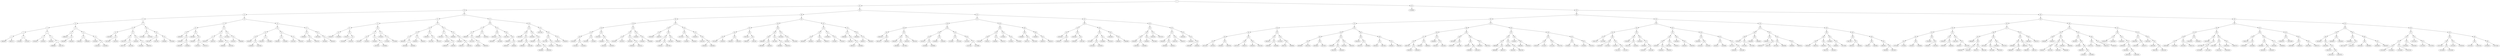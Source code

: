 digraph BST { 
	node [fontname="Arial"];
	l_306802650 [ label = "306802650"];
	l_306837171 [ label = "306837171"];
	l_307082905 [ label = "307082905"];
	l_307215617 [ label = "307215617"];
	l_307836150 [ label = "307836150"];
	l_307965120 [ label = "307965120"];
	l_308096508 [ label = "308096508"];
	l_308117478 [ label = "308117478"];
	l_308245951 [ label = "308245951"];
	l_308881124 [ label = "308881124"];
	l_309159653 [ label = "309159653"];
	l_309181693 [ label = "309181693"];
	l_309948162 [ label = "309948162"];
	l_309982403 [ label = "309982403"];
	l_310191529 [ label = "310191529"];
	l_310228390 [ label = "310228390"];
	l_310339339 [ label = "310339339"];
	l_315174639 [ label = "315174639"];
	l_315207440 [ label = "315207440"];
	l_315487465 [ label = "315487465"];
	l_316237742 [ label = "316237742"];
	l_316274160 [ label = "316274160"];
	l_316372752 [ label = "316372752"];
	l_316520182 [ label = "316520182"];
	l_316615955 [ label = "316615955"];
	l_316663763 [ label = "316663763"];
	l_317453492 [ label = "317453492"];
	l_317679342 [ label = "317679342"];
	l_318371287 [ label = "318371287"];
	l_318471952 [ label = "318471952"];
	l_318580508 [ label = "318580508"];
	l_318730002 [ label = "318730002"];
	l_323565279 [ label = "323565279"];
	l_323958195 [ label = "323958195"];
	l_324003765 [ label = "324003765"];
	l_324009250 [ label = "324009250"];
	l_324662486 [ label = "324662486"];
	l_324756703 [ label = "324756703"];
	l_324791737 [ label = "324791737"];
	l_325024986 [ label = "325024986"];
	l_325678271 [ label = "325678271"];
	l_325697316 [ label = "325697316"];
	l_325959389 [ label = "325959389"];
	l_326069446 [ label = "326069446"];
	l_326071819 [ label = "326071819"];
	l_326762476 [ label = "326762476"];
	l_326860008 [ label = "326860008"];
	l_327149321 [ label = "327149321"];
	l_331966254 [ label = "331966254"];
	l_331972620 [ label = "331972620"];
	l_332099345 [ label = "332099345"];
	l_332231949 [ label = "332231949"];
	l_332250899 [ label = "332250899"];
	l_333004595 [ label = "333004595"];
	l_333168364 [ label = "333168364"];
	l_333311530 [ label = "333311530"];
	l_333314027 [ label = "333314027"];
	l_334098168 [ label = "334098168"];
	l_334446617 [ label = "334446617"];
	l_334462702 [ label = "334462702"];
	l_335246843 [ label = "335246843"];
	l_335281624 [ label = "335281624"];
	l_335376188 [ label = "335376188"];
	l_373943573 [ label = "373943573"];
	l_374304499 [ label = "374304499"];
	l_374941175 [ label = "374941175"];
	l_375220256 [ label = "375220256"];
	l_375367425 [ label = "375367425"];
	l_376120534 [ label = "376120534"];
	l_376155352 [ label = "376155352"];
	l_376270333 [ label = "376270333"];
	l_376290585 [ label = "376290585"];
	l_376436539 [ label = "376436539"];
	l_377061087 [ label = "377061087"];
	l_377302309 [ label = "377302309"];
	l_377355594 [ label = "377355594"];
	l_382300139 [ label = "382300139"];
	l_382433099 [ label = "382433099"];
	l_382450925 [ label = "382450925"];
	l_382545673 [ label = "382545673"];
	l_382580751 [ label = "382580751"];
	l_383493379 [ label = "383493379"];
	l_383727692 [ label = "383727692"];
	l_383741677 [ label = "383741677"];
	l_384429323 [ label = "384429323"];
	l_384662835 [ label = "384662835"];
	l_384804337 [ label = "384804337"];
	l_384824554 [ label = "384824554"];
	l_385428751 [ label = "385428751"];
	l_385447924 [ label = "385447924"];
	l_385460209 [ label = "385460209"];
	l_385838925 [ label = "385838925"];
	l_390853970 [ label = "390853970"];
	l_390948664 [ label = "390948664"];
	l_390952464 [ label = "390952464"];
	l_391116794 [ label = "391116794"];
	l_391882847 [ label = "391882847"];
	l_392030012 [ label = "392030012"];
	l_392931420 [ label = "392931420"];
	l_393033506 [ label = "393033506"];
	l_393213686 [ label = "393213686"];
	l_393834011 [ label = "393834011"];
	l_393850620 [ label = "393850620"];
	l_393996070 [ label = "393996070"];
	l_394127394 [ label = "394127394"];
	l_399060292 [ label = "399060292"];
	l_399114085 [ label = "399114085"];
	l_399228445 [ label = "399228445"];
	l_399355914 [ label = "399355914"];
	l_400238339 [ label = "400238339"];
	l_400385860 [ label = "400385860"];
	l_400387366 [ label = "400387366"];
	l_400403719 [ label = "400403719"];
	l_400553584 [ label = "400553584"];
	l_401177960 [ label = "401177960"];
	l_401290765 [ label = "401290765"];
	l_401336071 [ label = "401336071"];
	l_401423976 [ label = "401423976"];
	l_401585769 [ label = "401585769"];
	l_402371945 [ label = "402371945"];
	l_441024023 [ label = "441024023"];
	l_441153651 [ label = "441153651"];
	l_441186165 [ label = "441186165"];
	l_441267985 [ label = "441267985"];
	l_441303067 [ label = "441303067"];
	l_442204180 [ label = "442204180"];
	l_442331260 [ label = "442331260"];
	l_442345078 [ label = "442345078"];
	l_442496862 [ label = "442496862"];
	l_443103032 [ label = "443103032"];
	l_443278972 [ label = "443278972"];
	l_443383106 [ label = "443383106"];
	l_443414111 [ label = "443414111"];
	l_443543108 [ label = "443543108"];
	l_444299357 [ label = "444299357"];
	l_444446022 [ label = "444446022"];
	l_444589599 [ label = "444589599"];
	l_449429535 [ label = "449429535"];
	l_449553797 [ label = "449553797"];
	l_450445417 [ label = "450445417"];
	l_450477894 [ label = "450477894"];
	l_450575648 [ label = "450575648"];
	l_450751840 [ label = "450751840"];
	l_450850081 [ label = "450850081"];
	l_451489387 [ label = "451489387"];
	l_451655019 [ label = "451655019"];
	l_451767876 [ label = "451767876"];
	l_452558478 [ label = "452558478"];
	l_452832843 [ label = "452832843"];
	l_452851848 [ label = "452851848"];
	l_452947240 [ label = "452947240"];
	l_457914262 [ label = "457914262"];
	l_457960758 [ label = "457960758"];
	l_458094219 [ label = "458094219"];
	l_458194769 [ label = "458194769"];
	l_458962322 [ label = "458962322"];
	l_459011991 [ label = "459011991"];
	l_459272024 [ label = "459272024"];
	l_459894936 [ label = "459894936"];
	l_460023890 [ label = "460023890"];
	l_460040318 [ label = "460040318"];
	l_460174680 [ label = "460174680"];
	l_460288085 [ label = "460288085"];
	l_460324706 [ label = "460324706"];
	l_461076611 [ label = "461076611"];
	l_461105028 [ label = "461105028"];
	l_461238180 [ label = "461238180"];
	l_466298942 [ label = "466298942"];
	l_466335814 [ label = "466335814"];
	l_466564424 [ label = "466564424"];
	l_466583137 [ label = "466583137"];
	l_467268937 [ label = "467268937"];
	l_467363427 [ label = "467363427"];
	l_467648095 [ label = "467648095"];
	l_468270441 [ label = "468270441"];
	l_468432197 [ label = "468432197"];
	l_468446566 [ label = "468446566"];
	l_468690288 [ label = "468690288"];
	l_469368717 [ label = "469368717"];
	l_469448293 [ label = "469448293"];
	l_469628299 [ label = "469628299"];
	l_508244144 [ label = "508244144"];
	l_508412013 [ label = "508412013"];
	l_508505461 [ label = "508505461"];
	l_509158994 [ label = "509158994"];
	l_509179992 [ label = "509179992"];
	l_509345397 [ label = "509345397"];
	l_509421678 [ label = "509421678"];
	l_509470291 [ label = "509470291"];
	l_510240411 [ label = "510240411"];
	l_510338928 [ label = "510338928"];
	l_510358966 [ label = "510358966"];
	l_510488155 [ label = "510488155"];
	l_510654043 [ label = "510654043"];
	l_511405684 [ label = "511405684"];
	l_511422394 [ label = "511422394"];
	l_511534430 [ label = "511534430"];
	l_511672416 [ label = "511672416"];
	l_511700889 [ label = "511700889"];
	l_516519813 [ label = "516519813"];
	l_516681311 [ label = "516681311"];
	l_516896456 [ label = "516896456"];
	l_516943712 [ label = "516943712"];
	l_517568614 [ label = "517568614"];
	l_517828011 [ label = "517828011"];
	l_517859263 [ label = "517859263"];
	l_518647744 [ label = "518647744"];
	l_518731465 [ label = "518731465"];
	l_518996099 [ label = "518996099"];
	l_519665807 [ label = "519665807"];
	l_520058733 [ label = "520058733"];
	l_520093134 [ label = "520093134"];
	l_524894415 [ label = "524894415"];
	l_525068136 [ label = "525068136"];
	l_525303149 [ label = "525303149"];
	l_525955181 [ label = "525955181"];
	l_525971062 [ label = "525971062"];
	l_526235340 [ label = "526235340"];
	l_527021485 [ label = "527021485"];
	l_527035789 [ label = "527035789"];
	l_527169491 [ label = "527169491"];
	l_527280088 [ label = "527280088"];
	l_527433140 [ label = "527433140"];
	l_528084401 [ label = "528084401"];
	l_528084858 [ label = "528084858"];
	l_528332955 [ label = "528332955"];
	l_533325528 [ label = "533325528"];
	l_533407965 [ label = "533407965"];
	l_533460695 [ label = "533460695"];
	l_533589924 [ label = "533589924"];
	l_533704600 [ label = "533704600"];
	l_534509798 [ label = "534509798"];
	l_534722278 [ label = "534722278"];
	l_535392188 [ label = "535392188"];
	l_535506600 [ label = "535506600"];
	l_535558121 [ label = "535558121"];
	l_535641759 [ label = "535641759"];
	l_535684767 [ label = "535684767"];
	l_535822500 [ label = "535822500"];
	l_536569546 [ label = "536569546"];
	l_536831882 [ label = "536831882"];
	l_536836292 [ label = "536836292"];
	l_671088890 [ label = "671088890"];
	l_843710702 [ label = "843710702"];
	l_843790214 [ label = "843790214"];
	l_843939815 [ label = "843939815"];
	l_844097485 [ label = "844097485"];
	l_844707574 [ label = "844707574"];
	l_844853170 [ label = "844853170"];
	l_844982199 [ label = "844982199"];
	l_845131692 [ label = "845131692"];
	l_845803661 [ label = "845803661"];
	l_845938638 [ label = "845938638"];
	l_846034612 [ label = "846034612"];
	l_846837236 [ label = "846837236"];
	l_846980861 [ label = "846980861"];
	l_847210675 [ label = "847210675"];
	l_852080800 [ label = "852080800"];
	l_852207040 [ label = "852207040"];
	l_852436950 [ label = "852436950"];
	l_852473307 [ label = "852473307"];
	l_853092004 [ label = "853092004"];
	l_853229788 [ label = "853229788"];
	l_853260445 [ label = "853260445"];
	l_853487038 [ label = "853487038"];
	l_853522367 [ label = "853522367"];
	l_854304264 [ label = "854304264"];
	l_854425770 [ label = "854425770"];
	l_854566891 [ label = "854566891"];
	l_855320524 [ label = "855320524"];
	l_855371681 [ label = "855371681"];
	l_855458017 [ label = "855458017"];
	l_855637667 [ label = "855637667"];
	l_860438219 [ label = "860438219"];
	l_860465425 [ label = "860465425"];
	l_860579782 [ label = "860579782"];
	l_860846318 [ label = "860846318"];
	l_860858132 [ label = "860858132"];
	l_861518101 [ label = "861518101"];
	l_861613526 [ label = "861613526"];
	l_861908946 [ label = "861908946"];
	l_862545675 [ label = "862545675"];
	l_862578897 [ label = "862578897"];
	l_862795501 [ label = "862795501"];
	l_863598582 [ label = "863598582"];
	l_863615196 [ label = "863615196"];
	l_863760413 [ label = "863760413"];
	l_863845878 [ label = "863845878"];
	l_863977202 [ label = "863977202"];
	l_868853684 [ label = "868853684"];
	l_868958488 [ label = "868958488"];
	l_868970173 [ label = "868970173"];
	l_869105599 [ label = "869105599"];
	l_869232923 [ label = "869232923"];
	l_869267448 [ label = "869267448"];
	l_869920990 [ label = "869920990"];
	l_870035143 [ label = "870035143"];
	l_870268671 [ label = "870268671"];
	l_870921672 [ label = "870921672"];
	l_871100677 [ label = "871100677"];
	l_871311106 [ label = "871311106"];
	l_871347756 [ label = "871347756"];
	l_871986913 [ label = "871986913"];
	l_872116481 [ label = "872116481"];
	l_872265935 [ label = "872265935"];
	l_872413412 [ label = "872413412"];
	l_910917132 [ label = "910917132"];
	l_911075085 [ label = "911075085"];
	l_911867630 [ label = "911867630"];
	l_911975948 [ label = "911975948"];
	l_912078377 [ label = "912078377"];
	l_912111625 [ label = "912111625"];
	l_912113971 [ label = "912113971"];
	l_913044951 [ label = "913044951"];
	l_913127413 [ label = "913127413"];
	l_913258254 [ label = "913258254"];
	l_913944339 [ label = "913944339"];
	l_914302451 [ label = "914302451"];
	l_914321468 [ label = "914321468"];
	l_914340082 [ label = "914340082"];
	l_919283218 [ label = "919283218"];
	l_919285791 [ label = "919285791"];
	l_919336437 [ label = "919336437"];
	l_919417086 [ label = "919417086"];
	l_919465471 [ label = "919465471"];
	l_920354519 [ label = "920354519"];
	l_920387393 [ label = "920387393"];
	l_920645606 [ label = "920645606"];
	l_921301243 [ label = "921301243"];
	l_921402907 [ label = "921402907"];
	l_921565405 [ label = "921565405"];
	l_922298117 [ label = "922298117"];
	l_922480895 [ label = "922480895"];
	l_922564392 [ label = "922564392"];
	l_922612009 [ label = "922612009"];
	l_922714117 [ label = "922714117"];
	l_927672646 [ label = "927672646"];
	l_927723043 [ label = "927723043"];
	l_927854377 [ label = "927854377"];
	l_928628298 [ label = "928628298"];
	l_928900902 [ label = "928900902"];
	l_929660423 [ label = "929660423"];
	l_929672752 [ label = "929672752"];
	l_930050057 [ label = "930050057"];
	l_930742002 [ label = "930742002"];
	l_930833899 [ label = "930833899"];
	l_930985969 [ label = "930985969"];
	l_930997814 [ label = "930997814"];
	l_935952402 [ label = "935952402"];
	l_936067419 [ label = "936067419"];
	l_936227164 [ label = "936227164"];
	l_936229181 [ label = "936229181"];
	l_936328786 [ label = "936328786"];
	l_936980307 [ label = "936980307"];
	l_937144385 [ label = "937144385"];
	l_937388353 [ label = "937388353"];
	l_938173947 [ label = "938173947"];
	l_938291291 [ label = "938291291"];
	l_938325501 [ label = "938325501"];
	l_939228741 [ label = "939228741"];
	l_939259962 [ label = "939259962"];
	l_939353595 [ label = "939353595"];
	l_939370345 [ label = "939370345"];
	l_939503205 [ label = "939503205"];
	l_977872390 [ label = "977872390"];
	l_977925951 [ label = "977925951"];
	l_978190337 [ label = "978190337"];
	l_978288385 [ label = "978288385"];
	l_978923847 [ label = "978923847"];
	l_979075336 [ label = "979075336"];
	l_979220008 [ label = "979220008"];
	l_979992421 [ label = "979992421"];
	l_980248943 [ label = "980248943"];
	l_980285236 [ label = "980285236"];
	l_981071469 [ label = "981071469"];
	l_981280277 [ label = "981280277"];
	l_981411862 [ label = "981411862"];
	l_986298483 [ label = "986298483"];
	l_986316621 [ label = "986316621"];
	l_986410773 [ label = "986410773"];
	l_986441306 [ label = "986441306"];
	l_986558844 [ label = "986558844"];
	l_987313968 [ label = "987313968"];
	l_987346750 [ label = "987346750"];
	l_987442814 [ label = "987442814"];
	l_987620959 [ label = "987620959"];
	l_987752793 [ label = "987752793"];
	l_988358678 [ label = "988358678"];
	l_988390971 [ label = "988390971"];
	l_988496003 [ label = "988496003"];
	l_988655420 [ label = "988655420"];
	l_988674110 [ label = "988674110"];
	l_988803419 [ label = "988803419"];
	l_989570920 [ label = "989570920"];
	l_989703713 [ label = "989703713"];
	l_994699297 [ label = "994699297"];
	l_994930727 [ label = "994930727"];
	l_995698211 [ label = "995698211"];
	l_995731553 [ label = "995731553"];
	l_995831946 [ label = "995831946"];
	l_995852650 [ label = "995852650"];
	l_995964484 [ label = "995964484"];
	l_996095620 [ label = "996095620"];
	l_996796037 [ label = "996796037"];
	l_996933766 [ label = "996933766"];
	l_997025675 [ label = "997025675"];
	l_997064588 [ label = "997064588"];
	l_997195606 [ label = "997195606"];
	l_997797746 [ label = "997797746"];
	l_997949527 [ label = "997949527"];
	l_998192725 [ label = "998192725"];
	l_998242674 [ label = "998242674"];
	l_1003302739 [ label = "1003302739"];
	l_1003350420 [ label = "1003350420"];
	l_1004091260 [ label = "1004091260"];
	l_1004240501 [ label = "1004240501"];
	l_1004251263 [ label = "1004251263"];
	l_1004253495 [ label = "1004253495"];
	l_1004386105 [ label = "1004386105"];
	l_1005267094 [ label = "1005267094"];
	l_1005433242 [ label = "1005433242"];
	l_1005532772 [ label = "1005532772"];
	l_1006207289 [ label = "1006207289"];
	l_1006221402 [ label = "1006221402"];
	l_1006336390 [ label = "1006336390"];
	l_1006479235 [ label = "1006479235"];
	l_1045004389 [ label = "1045004389"];
	l_1045150049 [ label = "1045150049"];
	l_1045244035 [ label = "1045244035"];
	l_1045411716 [ label = "1045411716"];
	l_1046165344 [ label = "1046165344"];
	l_1046298221 [ label = "1046298221"];
	l_1046479018 [ label = "1046479018"];
	l_1047084899 [ label = "1047084899"];
	l_1047116208 [ label = "1047116208"];
	l_1047475881 [ label = "1047475881"];
	l_1048131183 [ label = "1048131183"];
	l_1048150188 [ label = "1048150188"];
	l_1048274600 [ label = "1048274600"];
	l_1048407666 [ label = "1048407666"];
	l_1048557175 [ label = "1048557175"];
	l_1053390515 [ label = "1053390515"];
	l_1053406900 [ label = "1053406900"];
	l_1053817210 [ label = "1053817210"];
	l_1054420631 [ label = "1054420631"];
	l_1054455675 [ label = "1054455675"];
	l_1054568893 [ label = "1054568893"];
	l_1054818206 [ label = "1054818206"];
	l_1054860914 [ label = "1054860914"];
	l_1055504755 [ label = "1055504755"];
	l_1055730009 [ label = "1055730009"];
	l_1056554869 [ label = "1056554869"];
	l_1056682114 [ label = "1056682114"];
	l_1056779904 [ label = "1056779904"];
	l_1056931776 [ label = "1056931776"];
	l_1061908613 [ label = "1061908613"];
	l_1062024890 [ label = "1062024890"];
	l_1062154139 [ label = "1062154139"];
	l_1062168733 [ label = "1062168733"];
	l_1062191273 [ label = "1062191273"];
	l_1062858879 [ label = "1062858879"];
	l_1063236043 [ label = "1063236043"];
	l_1063892836 [ label = "1063892836"];
	l_1064171138 [ label = "1064171138"];
	l_1064251011 [ label = "1064251011"];
	l_1064923336 [ label = "1064923336"];
	l_1065068657 [ label = "1065068657"];
	l_1065199250 [ label = "1065199250"];
	l_1065206227 [ label = "1065206227"];
	l_1070164336 [ label = "1070164336"];
	l_1070180821 [ label = "1070180821"];
	l_1070296945 [ label = "1070296945"];
	l_1070317239 [ label = "1070317239"];
	l_1070432695 [ label = "1070432695"];
	l_1070592396 [ label = "1070592396"];
	l_1071215057 [ label = "1071215057"];
	l_1071247035 [ label = "1071247035"];
	l_1071511504 [ label = "1071511504"];
	l_1072247193 [ label = "1072247193"];
	l_1072426646 [ label = "1072426646"];
	l_1072429499 [ label = "1072429499"];
	l_1072510879 [ label = "1072510879"];
	l_1072562400 [ label = "1072562400"];
	l_1073447034 [ label = "1073447034"];
	l_1073457370 [ label = "1073457370"];
	l_1073594527 [ label = "1073594527"];
	l_1073721820 [ label = "1073721820"];
	i_0 [ label = "0"];
	i_0 -> {i_241 i_242};
	i_1 [ label = "1"];
	i_1 -> {l_306802650 l_306837171};
	i_2 [ label = "2"];
	i_2 -> {l_307082905 l_307215617};
	i_3 [ label = "3"];
	i_3 -> {i_1 i_2};
	i_4 [ label = "4"];
	i_4 -> {i_5 i_6};
	i_5 [ label = "5"];
	i_5 -> {l_307836150 l_307965120};
	i_6 [ label = "6"];
	i_6 -> {i_7 l_308245951};
	i_7 [ label = "7"];
	i_7 -> {l_308096508 l_308117478};
	i_8 [ label = "8"];
	i_8 -> {i_3 i_4};
	i_9 [ label = "9"];
	i_9 -> {i_11 i_12};
	i_10 [ label = "10"];
	i_10 -> {l_309159653 l_309181693};
	i_11 [ label = "11"];
	i_11 -> {l_308881124 i_10};
	i_12 [ label = "12"];
	i_12 -> {i_13 i_14};
	i_13 [ label = "13"];
	i_13 -> {l_309948162 l_309982403};
	i_14 [ label = "14"];
	i_14 -> {i_15 l_310339339};
	i_15 [ label = "15"];
	i_15 -> {l_310191529 l_310228390};
	i_16 [ label = "16"];
	i_16 -> {i_8 i_9};
	i_17 [ label = "17"];
	i_17 -> {i_25 i_26};
	i_18 [ label = "18"];
	i_18 -> {l_315174639 l_315207440};
	i_19 [ label = "19"];
	i_19 -> {i_18 l_315487465};
	i_20 [ label = "20"];
	i_20 -> {i_22 i_23};
	i_21 [ label = "21"];
	i_21 -> {l_316237742 l_316274160};
	i_22 [ label = "22"];
	i_22 -> {i_21 l_316372752};
	i_23 [ label = "23"];
	i_23 -> {l_316520182 i_24};
	i_24 [ label = "24"];
	i_24 -> {l_316615955 l_316663763};
	i_25 [ label = "25"];
	i_25 -> {i_19 i_20};
	i_26 [ label = "26"];
	i_26 -> {i_27 i_28};
	i_27 [ label = "27"];
	i_27 -> {l_317453492 l_317679342};
	i_28 [ label = "28"];
	i_28 -> {i_29 i_30};
	i_29 [ label = "29"];
	i_29 -> {l_318371287 l_318471952};
	i_30 [ label = "30"];
	i_30 -> {l_318580508 l_318730002};
	i_31 [ label = "31"];
	i_31 -> {i_16 i_17};
	i_32 [ label = "32"];
	i_32 -> {i_47 i_48};
	i_33 [ label = "33"];
	i_33 -> {l_323958195 i_34};
	i_34 [ label = "34"];
	i_34 -> {l_324003765 l_324009250};
	i_35 [ label = "35"];
	i_35 -> {l_323565279 i_33};
	i_36 [ label = "36"];
	i_36 -> {i_38 l_325024986};
	i_37 [ label = "37"];
	i_37 -> {l_324756703 l_324791737};
	i_38 [ label = "38"];
	i_38 -> {l_324662486 i_37};
	i_39 [ label = "39"];
	i_39 -> {i_35 i_36};
	i_40 [ label = "40"];
	i_40 -> {i_44 i_45};
	i_41 [ label = "41"];
	i_41 -> {l_325678271 l_325697316};
	i_42 [ label = "42"];
	i_42 -> {l_325959389 i_43};
	i_43 [ label = "43"];
	i_43 -> {l_326069446 l_326071819};
	i_44 [ label = "44"];
	i_44 -> {i_41 i_42};
	i_45 [ label = "45"];
	i_45 -> {i_46 l_327149321};
	i_46 [ label = "46"];
	i_46 -> {l_326762476 l_326860008};
	i_47 [ label = "47"];
	i_47 -> {i_39 i_40};
	i_48 [ label = "48"];
	i_48 -> {i_56 i_57};
	i_49 [ label = "49"];
	i_49 -> {l_331966254 l_331972620};
	i_50 [ label = "50"];
	i_50 -> {i_49 l_332099345};
	i_51 [ label = "51"];
	i_51 -> {l_332231949 l_332250899};
	i_52 [ label = "52"];
	i_52 -> {i_50 i_51};
	i_53 [ label = "53"];
	i_53 -> {i_54 i_55};
	i_54 [ label = "54"];
	i_54 -> {l_333004595 l_333168364};
	i_55 [ label = "55"];
	i_55 -> {l_333311530 l_333314027};
	i_56 [ label = "56"];
	i_56 -> {i_52 i_53};
	i_57 [ label = "57"];
	i_57 -> {i_59 i_60};
	i_58 [ label = "58"];
	i_58 -> {l_334446617 l_334462702};
	i_59 [ label = "59"];
	i_59 -> {l_334098168 i_58};
	i_60 [ label = "60"];
	i_60 -> {i_61 l_335376188};
	i_61 [ label = "61"];
	i_61 -> {l_335246843 l_335281624};
	i_62 [ label = "62"];
	i_62 -> {i_31 i_32};
	i_63 [ label = "63"];
	i_63 -> {i_91 i_92};
	i_64 [ label = "64"];
	i_64 -> {l_373943573 l_374304499};
	i_65 [ label = "65"];
	i_65 -> {l_374941175 i_66};
	i_66 [ label = "66"];
	i_66 -> {l_375220256 l_375367425};
	i_67 [ label = "67"];
	i_67 -> {i_64 i_65};
	i_68 [ label = "68"];
	i_68 -> {i_72 i_73};
	i_69 [ label = "69"];
	i_69 -> {l_376120534 l_376155352};
	i_70 [ label = "70"];
	i_70 -> {i_71 l_376436539};
	i_71 [ label = "71"];
	i_71 -> {l_376270333 l_376290585};
	i_72 [ label = "72"];
	i_72 -> {i_69 i_70};
	i_73 [ label = "73"];
	i_73 -> {l_377061087 i_74};
	i_74 [ label = "74"];
	i_74 -> {l_377302309 l_377355594};
	i_75 [ label = "75"];
	i_75 -> {i_67 i_68};
	i_76 [ label = "76"];
	i_76 -> {i_83 i_84};
	i_77 [ label = "77"];
	i_77 -> {l_382433099 l_382450925};
	i_78 [ label = "78"];
	i_78 -> {l_382300139 i_77};
	i_79 [ label = "79"];
	i_79 -> {l_382545673 l_382580751};
	i_80 [ label = "80"];
	i_80 -> {i_78 i_79};
	i_81 [ label = "81"];
	i_81 -> {l_383493379 i_82};
	i_82 [ label = "82"];
	i_82 -> {l_383727692 l_383741677};
	i_83 [ label = "83"];
	i_83 -> {i_80 i_81};
	i_84 [ label = "84"];
	i_84 -> {i_87 i_88};
	i_85 [ label = "85"];
	i_85 -> {l_384662835 i_86};
	i_86 [ label = "86"];
	i_86 -> {l_384804337 l_384824554};
	i_87 [ label = "87"];
	i_87 -> {l_384429323 i_85};
	i_88 [ label = "88"];
	i_88 -> {i_90 l_385838925};
	i_89 [ label = "89"];
	i_89 -> {l_385428751 l_385447924};
	i_90 [ label = "90"];
	i_90 -> {i_89 l_385460209};
	i_91 [ label = "91"];
	i_91 -> {i_75 i_76};
	i_92 [ label = "92"];
	i_92 -> {i_104 i_105};
	i_93 [ label = "93"];
	i_93 -> {i_94 l_391116794};
	i_94 [ label = "94"];
	i_94 -> {l_390948664 l_390952464};
	i_95 [ label = "95"];
	i_95 -> {l_390853970 i_93};
	i_96 [ label = "96"];
	i_96 -> {l_391882847 l_392030012};
	i_97 [ label = "97"];
	i_97 -> {i_95 i_96};
	i_98 [ label = "98"];
	i_98 -> {i_100 i_101};
	i_99 [ label = "99"];
	i_99 -> {l_393033506 l_393213686};
	i_100 [ label = "100"];
	i_100 -> {l_392931420 i_99};
	i_101 [ label = "101"];
	i_101 -> {i_103 l_394127394};
	i_102 [ label = "102"];
	i_102 -> {l_393834011 l_393850620};
	i_103 [ label = "103"];
	i_103 -> {i_102 l_393996070};
	i_104 [ label = "104"];
	i_104 -> {i_97 i_98};
	i_105 [ label = "105"];
	i_105 -> {i_113 i_114};
	i_106 [ label = "106"];
	i_106 -> {l_399060292 l_399114085};
	i_107 [ label = "107"];
	i_107 -> {i_106 l_399228445};
	i_108 [ label = "108"];
	i_108 -> {i_107 l_399355914};
	i_109 [ label = "109"];
	i_109 -> {l_400238339 i_110};
	i_110 [ label = "110"];
	i_110 -> {i_112 l_400553584};
	i_111 [ label = "111"];
	i_111 -> {l_400385860 l_400387366};
	i_112 [ label = "112"];
	i_112 -> {i_111 l_400403719};
	i_113 [ label = "113"];
	i_113 -> {i_108 i_109};
	i_114 [ label = "114"];
	i_114 -> {i_118 l_402371945};
	i_115 [ label = "115"];
	i_115 -> {l_401290765 l_401336071};
	i_116 [ label = "116"];
	i_116 -> {l_401177960 i_115};
	i_117 [ label = "117"];
	i_117 -> {l_401423976 l_401585769};
	i_118 [ label = "118"];
	i_118 -> {i_116 i_117};
	i_119 [ label = "119"];
	i_119 -> {i_62 i_63};
	i_120 [ label = "120"];
	i_120 -> {i_180 i_181};
	i_121 [ label = "121"];
	i_121 -> {l_441153651 l_441186165};
	i_122 [ label = "122"];
	i_122 -> {l_441024023 i_121};
	i_123 [ label = "123"];
	i_123 -> {l_441267985 l_441303067};
	i_124 [ label = "124"];
	i_124 -> {i_122 i_123};
	i_125 [ label = "125"];
	i_125 -> {l_442204180 i_126};
	i_126 [ label = "126"];
	i_126 -> {i_127 l_442496862};
	i_127 [ label = "127"];
	i_127 -> {l_442331260 l_442345078};
	i_128 [ label = "128"];
	i_128 -> {i_124 i_125};
	i_129 [ label = "129"];
	i_129 -> {i_133 i_134};
	i_130 [ label = "130"];
	i_130 -> {l_443103032 l_443278972};
	i_131 [ label = "131"];
	i_131 -> {i_132 l_443543108};
	i_132 [ label = "132"];
	i_132 -> {l_443383106 l_443414111};
	i_133 [ label = "133"];
	i_133 -> {i_130 i_131};
	i_134 [ label = "134"];
	i_134 -> {l_444299357 i_135};
	i_135 [ label = "135"];
	i_135 -> {l_444446022 l_444589599};
	i_136 [ label = "136"];
	i_136 -> {i_128 i_129};
	i_137 [ label = "137"];
	i_137 -> {i_143 i_144};
	i_138 [ label = "138"];
	i_138 -> {l_449429535 l_449553797};
	i_139 [ label = "139"];
	i_139 -> {i_141 i_142};
	i_140 [ label = "140"];
	i_140 -> {l_450445417 l_450477894};
	i_141 [ label = "141"];
	i_141 -> {i_140 l_450575648};
	i_142 [ label = "142"];
	i_142 -> {l_450751840 l_450850081};
	i_143 [ label = "143"];
	i_143 -> {i_138 i_139};
	i_144 [ label = "144"];
	i_144 -> {i_146 i_147};
	i_145 [ label = "145"];
	i_145 -> {l_451489387 l_451655019};
	i_146 [ label = "146"];
	i_146 -> {i_145 l_451767876};
	i_147 [ label = "147"];
	i_147 -> {l_452558478 i_148};
	i_148 [ label = "148"];
	i_148 -> {i_149 l_452947240};
	i_149 [ label = "149"];
	i_149 -> {l_452832843 l_452851848};
	i_150 [ label = "150"];
	i_150 -> {i_136 i_137};
	i_151 [ label = "151"];
	i_151 -> {i_166 i_167};
	i_152 [ label = "152"];
	i_152 -> {l_457914262 l_457960758};
	i_153 [ label = "153"];
	i_153 -> {l_458094219 l_458194769};
	i_154 [ label = "154"];
	i_154 -> {i_152 i_153};
	i_155 [ label = "155"];
	i_155 -> {i_156 l_459272024};
	i_156 [ label = "156"];
	i_156 -> {l_458962322 l_459011991};
	i_157 [ label = "157"];
	i_157 -> {i_154 i_155};
	i_158 [ label = "158"];
	i_158 -> {i_163 i_164};
	i_159 [ label = "159"];
	i_159 -> {l_460023890 l_460040318};
	i_160 [ label = "160"];
	i_160 -> {l_459894936 i_159};
	i_161 [ label = "161"];
	i_161 -> {l_460174680 i_162};
	i_162 [ label = "162"];
	i_162 -> {l_460288085 l_460324706};
	i_163 [ label = "163"];
	i_163 -> {i_160 i_161};
	i_164 [ label = "164"];
	i_164 -> {i_165 l_461238180};
	i_165 [ label = "165"];
	i_165 -> {l_461076611 l_461105028};
	i_166 [ label = "166"];
	i_166 -> {i_157 i_158};
	i_167 [ label = "167"];
	i_167 -> {i_173 i_174};
	i_168 [ label = "168"];
	i_168 -> {l_466298942 l_466335814};
	i_169 [ label = "169"];
	i_169 -> {l_466564424 l_466583137};
	i_170 [ label = "170"];
	i_170 -> {i_168 i_169};
	i_171 [ label = "171"];
	i_171 -> {i_172 l_467648095};
	i_172 [ label = "172"];
	i_172 -> {l_467268937 l_467363427};
	i_173 [ label = "173"];
	i_173 -> {i_170 i_171};
	i_174 [ label = "174"];
	i_174 -> {i_177 i_178};
	i_175 [ label = "175"];
	i_175 -> {l_468432197 l_468446566};
	i_176 [ label = "176"];
	i_176 -> {l_468270441 i_175};
	i_177 [ label = "177"];
	i_177 -> {i_176 l_468690288};
	i_178 [ label = "178"];
	i_178 -> {i_179 l_469628299};
	i_179 [ label = "179"];
	i_179 -> {l_469368717 l_469448293};
	i_180 [ label = "180"];
	i_180 -> {i_150 i_151};
	i_181 [ label = "181"];
	i_181 -> {i_211 i_212};
	i_182 [ label = "182"];
	i_182 -> {l_508412013 l_508505461};
	i_183 [ label = "183"];
	i_183 -> {l_508244144 i_182};
	i_184 [ label = "184"];
	i_184 -> {i_186 i_187};
	i_185 [ label = "185"];
	i_185 -> {l_509158994 l_509179992};
	i_186 [ label = "186"];
	i_186 -> {i_185 l_509345397};
	i_187 [ label = "187"];
	i_187 -> {l_509421678 l_509470291};
	i_188 [ label = "188"];
	i_188 -> {i_183 i_184};
	i_189 [ label = "189"];
	i_189 -> {i_193 i_194};
	i_190 [ label = "190"];
	i_190 -> {l_510338928 l_510358966};
	i_191 [ label = "191"];
	i_191 -> {l_510240411 i_190};
	i_192 [ label = "192"];
	i_192 -> {l_510488155 l_510654043};
	i_193 [ label = "193"];
	i_193 -> {i_191 i_192};
	i_194 [ label = "194"];
	i_194 -> {i_195 i_196};
	i_195 [ label = "195"];
	i_195 -> {l_511405684 l_511422394};
	i_196 [ label = "196"];
	i_196 -> {l_511534430 i_197};
	i_197 [ label = "197"];
	i_197 -> {l_511672416 l_511700889};
	i_198 [ label = "198"];
	i_198 -> {i_188 i_189};
	i_199 [ label = "199"];
	i_199 -> {i_205 i_206};
	i_200 [ label = "200"];
	i_200 -> {l_516519813 l_516681311};
	i_201 [ label = "201"];
	i_201 -> {l_516896456 l_516943712};
	i_202 [ label = "202"];
	i_202 -> {i_200 i_201};
	i_203 [ label = "203"];
	i_203 -> {l_517568614 i_204};
	i_204 [ label = "204"];
	i_204 -> {l_517828011 l_517859263};
	i_205 [ label = "205"];
	i_205 -> {i_202 i_203};
	i_206 [ label = "206"];
	i_206 -> {i_208 i_209};
	i_207 [ label = "207"];
	i_207 -> {l_518647744 l_518731465};
	i_208 [ label = "208"];
	i_208 -> {i_207 l_518996099};
	i_209 [ label = "209"];
	i_209 -> {l_519665807 i_210};
	i_210 [ label = "210"];
	i_210 -> {l_520058733 l_520093134};
	i_211 [ label = "211"];
	i_211 -> {i_198 i_199};
	i_212 [ label = "212"];
	i_212 -> {i_225 i_226};
	i_213 [ label = "213"];
	i_213 -> {l_524894415 l_525068136};
	i_214 [ label = "214"];
	i_214 -> {i_213 l_525303149};
	i_215 [ label = "215"];
	i_215 -> {i_216 l_526235340};
	i_216 [ label = "216"];
	i_216 -> {l_525955181 l_525971062};
	i_217 [ label = "217"];
	i_217 -> {i_214 i_215};
	i_218 [ label = "218"];
	i_218 -> {i_222 i_223};
	i_219 [ label = "219"];
	i_219 -> {l_527021485 l_527035789};
	i_220 [ label = "220"];
	i_220 -> {i_219 l_527169491};
	i_221 [ label = "221"];
	i_221 -> {l_527280088 l_527433140};
	i_222 [ label = "222"];
	i_222 -> {i_220 i_221};
	i_223 [ label = "223"];
	i_223 -> {i_224 l_528332955};
	i_224 [ label = "224"];
	i_224 -> {l_528084401 l_528084858};
	i_225 [ label = "225"];
	i_225 -> {i_217 i_218};
	i_226 [ label = "226"];
	i_226 -> {i_232 i_233};
	i_227 [ label = "227"];
	i_227 -> {l_533407965 l_533460695};
	i_228 [ label = "228"];
	i_228 -> {l_533325528 i_227};
	i_229 [ label = "229"];
	i_229 -> {l_533589924 l_533704600};
	i_230 [ label = "230"];
	i_230 -> {i_228 i_229};
	i_231 [ label = "231"];
	i_231 -> {l_534509798 l_534722278};
	i_232 [ label = "232"];
	i_232 -> {i_230 i_231};
	i_233 [ label = "233"];
	i_233 -> {i_237 i_238};
	i_234 [ label = "234"];
	i_234 -> {l_535506600 l_535558121};
	i_235 [ label = "235"];
	i_235 -> {l_535392188 i_234};
	i_236 [ label = "236"];
	i_236 -> {l_535641759 l_535684767};
	i_237 [ label = "237"];
	i_237 -> {i_235 i_236};
	i_238 [ label = "238"];
	i_238 -> {l_535822500 i_239};
	i_239 [ label = "239"];
	i_239 -> {l_536569546 i_240};
	i_240 [ label = "240"];
	i_240 -> {l_536831882 l_536836292};
	i_241 [ label = "241"];
	i_241 -> {i_119 i_120};
	i_242 [ label = "242"];
	i_242 -> {l_671088890 i_243};
	i_243 [ label = "243"];
	i_243 -> {i_363 i_364};
	i_244 [ label = "244"];
	i_244 -> {l_843710702 l_843790214};
	i_245 [ label = "245"];
	i_245 -> {l_843939815 l_844097485};
	i_246 [ label = "246"];
	i_246 -> {i_244 i_245};
	i_247 [ label = "247"];
	i_247 -> {i_248 i_249};
	i_248 [ label = "248"];
	i_248 -> {l_844707574 l_844853170};
	i_249 [ label = "249"];
	i_249 -> {l_844982199 l_845131692};
	i_250 [ label = "250"];
	i_250 -> {i_246 i_247};
	i_251 [ label = "251"];
	i_251 -> {i_253 i_254};
	i_252 [ label = "252"];
	i_252 -> {l_845803661 l_845938638};
	i_253 [ label = "253"];
	i_253 -> {i_252 l_846034612};
	i_254 [ label = "254"];
	i_254 -> {i_255 l_847210675};
	i_255 [ label = "255"];
	i_255 -> {l_846837236 l_846980861};
	i_256 [ label = "256"];
	i_256 -> {i_250 i_251};
	i_257 [ label = "257"];
	i_257 -> {i_265 i_266};
	i_258 [ label = "258"];
	i_258 -> {l_852080800 l_852207040};
	i_259 [ label = "259"];
	i_259 -> {l_852436950 l_852473307};
	i_260 [ label = "260"];
	i_260 -> {i_258 i_259};
	i_261 [ label = "261"];
	i_261 -> {i_263 i_264};
	i_262 [ label = "262"];
	i_262 -> {l_853229788 l_853260445};
	i_263 [ label = "263"];
	i_263 -> {l_853092004 i_262};
	i_264 [ label = "264"];
	i_264 -> {l_853487038 l_853522367};
	i_265 [ label = "265"];
	i_265 -> {i_260 i_261};
	i_266 [ label = "266"];
	i_266 -> {i_268 i_269};
	i_267 [ label = "267"];
	i_267 -> {l_854425770 l_854566891};
	i_268 [ label = "268"];
	i_268 -> {l_854304264 i_267};
	i_269 [ label = "269"];
	i_269 -> {i_270 i_271};
	i_270 [ label = "270"];
	i_270 -> {l_855320524 l_855371681};
	i_271 [ label = "271"];
	i_271 -> {l_855458017 l_855637667};
	i_272 [ label = "272"];
	i_272 -> {i_256 i_257};
	i_273 [ label = "273"];
	i_273 -> {i_288 i_289};
	i_274 [ label = "274"];
	i_274 -> {l_860438219 l_860465425};
	i_275 [ label = "275"];
	i_275 -> {i_274 l_860579782};
	i_276 [ label = "276"];
	i_276 -> {l_860846318 l_860858132};
	i_277 [ label = "277"];
	i_277 -> {i_275 i_276};
	i_278 [ label = "278"];
	i_278 -> {i_279 l_861908946};
	i_279 [ label = "279"];
	i_279 -> {l_861518101 l_861613526};
	i_280 [ label = "280"];
	i_280 -> {i_277 i_278};
	i_281 [ label = "281"];
	i_281 -> {i_283 i_284};
	i_282 [ label = "282"];
	i_282 -> {l_862545675 l_862578897};
	i_283 [ label = "283"];
	i_283 -> {i_282 l_862795501};
	i_284 [ label = "284"];
	i_284 -> {i_286 i_287};
	i_285 [ label = "285"];
	i_285 -> {l_863598582 l_863615196};
	i_286 [ label = "286"];
	i_286 -> {i_285 l_863760413};
	i_287 [ label = "287"];
	i_287 -> {l_863845878 l_863977202};
	i_288 [ label = "288"];
	i_288 -> {i_280 i_281};
	i_289 [ label = "289"];
	i_289 -> {i_297 i_298};
	i_290 [ label = "290"];
	i_290 -> {l_868958488 l_868970173};
	i_291 [ label = "291"];
	i_291 -> {l_868853684 i_290};
	i_292 [ label = "292"];
	i_292 -> {l_869105599 i_293};
	i_293 [ label = "293"];
	i_293 -> {l_869232923 l_869267448};
	i_294 [ label = "294"];
	i_294 -> {i_291 i_292};
	i_295 [ label = "295"];
	i_295 -> {i_296 l_870268671};
	i_296 [ label = "296"];
	i_296 -> {l_869920990 l_870035143};
	i_297 [ label = "297"];
	i_297 -> {i_294 i_295};
	i_298 [ label = "298"];
	i_298 -> {i_301 i_302};
	i_299 [ label = "299"];
	i_299 -> {l_870921672 l_871100677};
	i_300 [ label = "300"];
	i_300 -> {l_871311106 l_871347756};
	i_301 [ label = "301"];
	i_301 -> {i_299 i_300};
	i_302 [ label = "302"];
	i_302 -> {i_303 i_304};
	i_303 [ label = "303"];
	i_303 -> {l_871986913 l_872116481};
	i_304 [ label = "304"];
	i_304 -> {l_872265935 l_872413412};
	i_305 [ label = "305"];
	i_305 -> {i_272 i_273};
	i_306 [ label = "306"];
	i_306 -> {i_335 i_336};
	i_307 [ label = "307"];
	i_307 -> {l_910917132 l_911075085};
	i_308 [ label = "308"];
	i_308 -> {i_309 i_310};
	i_309 [ label = "309"];
	i_309 -> {l_911867630 l_911975948};
	i_310 [ label = "310"];
	i_310 -> {l_912078377 i_311};
	i_311 [ label = "311"];
	i_311 -> {l_912111625 l_912113971};
	i_312 [ label = "312"];
	i_312 -> {i_307 i_308};
	i_313 [ label = "313"];
	i_313 -> {i_315 i_316};
	i_314 [ label = "314"];
	i_314 -> {l_913127413 l_913258254};
	i_315 [ label = "315"];
	i_315 -> {l_913044951 i_314};
	i_316 [ label = "316"];
	i_316 -> {l_913944339 i_317};
	i_317 [ label = "317"];
	i_317 -> {i_318 l_914340082};
	i_318 [ label = "318"];
	i_318 -> {l_914302451 l_914321468};
	i_319 [ label = "319"];
	i_319 -> {i_312 i_313};
	i_320 [ label = "320"];
	i_320 -> {i_327 i_328};
	i_321 [ label = "321"];
	i_321 -> {l_919283218 l_919285791};
	i_322 [ label = "322"];
	i_322 -> {i_321 l_919336437};
	i_323 [ label = "323"];
	i_323 -> {l_919417086 l_919465471};
	i_324 [ label = "324"];
	i_324 -> {i_322 i_323};
	i_325 [ label = "325"];
	i_325 -> {i_326 l_920645606};
	i_326 [ label = "326"];
	i_326 -> {l_920354519 l_920387393};
	i_327 [ label = "327"];
	i_327 -> {i_324 i_325};
	i_328 [ label = "328"];
	i_328 -> {i_330 i_331};
	i_329 [ label = "329"];
	i_329 -> {l_921301243 l_921402907};
	i_330 [ label = "330"];
	i_330 -> {i_329 l_921565405};
	i_331 [ label = "331"];
	i_331 -> {i_332 i_333};
	i_332 [ label = "332"];
	i_332 -> {l_922298117 l_922480895};
	i_333 [ label = "333"];
	i_333 -> {i_334 l_922714117};
	i_334 [ label = "334"];
	i_334 -> {l_922564392 l_922612009};
	i_335 [ label = "335"];
	i_335 -> {i_319 i_320};
	i_336 [ label = "336"];
	i_336 -> {i_347 i_348};
	i_337 [ label = "337"];
	i_337 -> {l_927672646 l_927723043};
	i_338 [ label = "338"];
	i_338 -> {i_337 l_927854377};
	i_339 [ label = "339"];
	i_339 -> {l_928628298 l_928900902};
	i_340 [ label = "340"];
	i_340 -> {i_338 i_339};
	i_341 [ label = "341"];
	i_341 -> {i_343 i_344};
	i_342 [ label = "342"];
	i_342 -> {l_929660423 l_929672752};
	i_343 [ label = "343"];
	i_343 -> {i_342 l_930050057};
	i_344 [ label = "344"];
	i_344 -> {i_345 i_346};
	i_345 [ label = "345"];
	i_345 -> {l_930742002 l_930833899};
	i_346 [ label = "346"];
	i_346 -> {l_930985969 l_930997814};
	i_347 [ label = "347"];
	i_347 -> {i_340 i_341};
	i_348 [ label = "348"];
	i_348 -> {i_355 i_356};
	i_349 [ label = "349"];
	i_349 -> {l_935952402 l_936067419};
	i_350 [ label = "350"];
	i_350 -> {i_351 l_936328786};
	i_351 [ label = "351"];
	i_351 -> {l_936227164 l_936229181};
	i_352 [ label = "352"];
	i_352 -> {i_349 i_350};
	i_353 [ label = "353"];
	i_353 -> {i_354 l_937388353};
	i_354 [ label = "354"];
	i_354 -> {l_936980307 l_937144385};
	i_355 [ label = "355"];
	i_355 -> {i_352 i_353};
	i_356 [ label = "356"];
	i_356 -> {i_358 i_359};
	i_357 [ label = "357"];
	i_357 -> {l_938291291 l_938325501};
	i_358 [ label = "358"];
	i_358 -> {l_938173947 i_357};
	i_359 [ label = "359"];
	i_359 -> {i_360 i_361};
	i_360 [ label = "360"];
	i_360 -> {l_939228741 l_939259962};
	i_361 [ label = "361"];
	i_361 -> {i_362 l_939503205};
	i_362 [ label = "362"];
	i_362 -> {l_939353595 l_939370345};
	i_363 [ label = "363"];
	i_363 -> {i_305 i_306};
	i_364 [ label = "364"];
	i_364 -> {i_425 i_426};
	i_365 [ label = "365"];
	i_365 -> {l_977872390 l_977925951};
	i_366 [ label = "366"];
	i_366 -> {l_978190337 l_978288385};
	i_367 [ label = "367"];
	i_367 -> {i_365 i_366};
	i_368 [ label = "368"];
	i_368 -> {i_369 l_979220008};
	i_369 [ label = "369"];
	i_369 -> {l_978923847 l_979075336};
	i_370 [ label = "370"];
	i_370 -> {i_367 i_368};
	i_371 [ label = "371"];
	i_371 -> {i_373 i_374};
	i_372 [ label = "372"];
	i_372 -> {l_980248943 l_980285236};
	i_373 [ label = "373"];
	i_373 -> {l_979992421 i_372};
	i_374 [ label = "374"];
	i_374 -> {l_981071469 i_375};
	i_375 [ label = "375"];
	i_375 -> {l_981280277 l_981411862};
	i_376 [ label = "376"];
	i_376 -> {i_370 i_371};
	i_377 [ label = "377"];
	i_377 -> {i_386 i_387};
	i_378 [ label = "378"];
	i_378 -> {l_986298483 l_986316621};
	i_379 [ label = "379"];
	i_379 -> {l_986410773 l_986441306};
	i_380 [ label = "380"];
	i_380 -> {i_378 i_379};
	i_381 [ label = "381"];
	i_381 -> {i_380 l_986558844};
	i_382 [ label = "382"];
	i_382 -> {i_384 i_385};
	i_383 [ label = "383"];
	i_383 -> {l_987313968 l_987346750};
	i_384 [ label = "384"];
	i_384 -> {i_383 l_987442814};
	i_385 [ label = "385"];
	i_385 -> {l_987620959 l_987752793};
	i_386 [ label = "386"];
	i_386 -> {i_381 i_382};
	i_387 [ label = "387"];
	i_387 -> {i_392 i_393};
	i_388 [ label = "388"];
	i_388 -> {l_988358678 l_988390971};
	i_389 [ label = "389"];
	i_389 -> {i_388 l_988496003};
	i_390 [ label = "390"];
	i_390 -> {i_391 l_988803419};
	i_391 [ label = "391"];
	i_391 -> {l_988655420 l_988674110};
	i_392 [ label = "392"];
	i_392 -> {i_389 i_390};
	i_393 [ label = "393"];
	i_393 -> {l_989570920 l_989703713};
	i_394 [ label = "394"];
	i_394 -> {i_376 i_377};
	i_395 [ label = "395"];
	i_395 -> {i_411 i_412};
	i_396 [ label = "396"];
	i_396 -> {l_994699297 l_994930727};
	i_397 [ label = "397"];
	i_397 -> {i_400 i_401};
	i_398 [ label = "398"];
	i_398 -> {l_995698211 l_995731553};
	i_399 [ label = "399"];
	i_399 -> {l_995831946 l_995852650};
	i_400 [ label = "400"];
	i_400 -> {i_398 i_399};
	i_401 [ label = "401"];
	i_401 -> {l_995964484 l_996095620};
	i_402 [ label = "402"];
	i_402 -> {i_396 i_397};
	i_403 [ label = "403"];
	i_403 -> {i_407 i_408};
	i_404 [ label = "404"];
	i_404 -> {i_406 l_997195606};
	i_405 [ label = "405"];
	i_405 -> {l_997025675 l_997064588};
	i_406 [ label = "406"];
	i_406 -> {l_996933766 i_405};
	i_407 [ label = "407"];
	i_407 -> {l_996796037 i_404};
	i_408 [ label = "408"];
	i_408 -> {i_409 i_410};
	i_409 [ label = "409"];
	i_409 -> {l_997797746 l_997949527};
	i_410 [ label = "410"];
	i_410 -> {l_998192725 l_998242674};
	i_411 [ label = "411"];
	i_411 -> {i_402 i_403};
	i_412 [ label = "412"];
	i_412 -> {i_418 i_419};
	i_413 [ label = "413"];
	i_413 -> {l_1003302739 l_1003350420};
	i_414 [ label = "414"];
	i_414 -> {i_417 l_1004386105};
	i_415 [ label = "415"];
	i_415 -> {l_1004240501 i_416};
	i_416 [ label = "416"];
	i_416 -> {l_1004251263 l_1004253495};
	i_417 [ label = "417"];
	i_417 -> {l_1004091260 i_415};
	i_418 [ label = "418"];
	i_418 -> {i_413 i_414};
	i_419 [ label = "419"];
	i_419 -> {i_421 i_422};
	i_420 [ label = "420"];
	i_420 -> {l_1005433242 l_1005532772};
	i_421 [ label = "421"];
	i_421 -> {l_1005267094 i_420};
	i_422 [ label = "422"];
	i_422 -> {i_424 l_1006479235};
	i_423 [ label = "423"];
	i_423 -> {l_1006207289 l_1006221402};
	i_424 [ label = "424"];
	i_424 -> {i_423 l_1006336390};
	i_425 [ label = "425"];
	i_425 -> {i_394 i_395};
	i_426 [ label = "426"];
	i_426 -> {i_454 i_455};
	i_427 [ label = "427"];
	i_427 -> {l_1045004389 l_1045150049};
	i_428 [ label = "428"];
	i_428 -> {l_1045244035 l_1045411716};
	i_429 [ label = "429"];
	i_429 -> {i_427 i_428};
	i_430 [ label = "430"];
	i_430 -> {l_1046165344 l_1046298221};
	i_431 [ label = "431"];
	i_431 -> {i_429 i_430};
	i_432 [ label = "432"];
	i_432 -> {i_435 i_436};
	i_433 [ label = "433"];
	i_433 -> {i_434 l_1047475881};
	i_434 [ label = "434"];
	i_434 -> {l_1047084899 l_1047116208};
	i_435 [ label = "435"];
	i_435 -> {l_1046479018 i_433};
	i_436 [ label = "436"];
	i_436 -> {i_438 i_439};
	i_437 [ label = "437"];
	i_437 -> {l_1048131183 l_1048150188};
	i_438 [ label = "438"];
	i_438 -> {i_437 l_1048274600};
	i_439 [ label = "439"];
	i_439 -> {l_1048407666 l_1048557175};
	i_440 [ label = "440"];
	i_440 -> {i_431 i_432};
	i_441 [ label = "441"];
	i_441 -> {i_448 i_449};
	i_442 [ label = "442"];
	i_442 -> {l_1053390515 l_1053406900};
	i_443 [ label = "443"];
	i_443 -> {i_442 l_1053817210};
	i_444 [ label = "444"];
	i_444 -> {i_446 i_447};
	i_445 [ label = "445"];
	i_445 -> {l_1054420631 l_1054455675};
	i_446 [ label = "446"];
	i_446 -> {i_445 l_1054568893};
	i_447 [ label = "447"];
	i_447 -> {l_1054818206 l_1054860914};
	i_448 [ label = "448"];
	i_448 -> {i_443 i_444};
	i_449 [ label = "449"];
	i_449 -> {i_450 i_451};
	i_450 [ label = "450"];
	i_450 -> {l_1055504755 l_1055730009};
	i_451 [ label = "451"];
	i_451 -> {i_452 i_453};
	i_452 [ label = "452"];
	i_452 -> {l_1056554869 l_1056682114};
	i_453 [ label = "453"];
	i_453 -> {l_1056779904 l_1056931776};
	i_454 [ label = "454"];
	i_454 -> {i_440 i_441};
	i_455 [ label = "455"];
	i_455 -> {i_468 i_469};
	i_456 [ label = "456"];
	i_456 -> {l_1062024890 i_457};
	i_457 [ label = "457"];
	i_457 -> {i_458 l_1062191273};
	i_458 [ label = "458"];
	i_458 -> {l_1062154139 l_1062168733};
	i_459 [ label = "459"];
	i_459 -> {l_1061908613 i_456};
	i_460 [ label = "460"];
	i_460 -> {l_1062858879 l_1063236043};
	i_461 [ label = "461"];
	i_461 -> {i_459 i_460};
	i_462 [ label = "462"];
	i_462 -> {i_464 i_465};
	i_463 [ label = "463"];
	i_463 -> {l_1064171138 l_1064251011};
	i_464 [ label = "464"];
	i_464 -> {l_1063892836 i_463};
	i_465 [ label = "465"];
	i_465 -> {i_466 i_467};
	i_466 [ label = "466"];
	i_466 -> {l_1064923336 l_1065068657};
	i_467 [ label = "467"];
	i_467 -> {l_1065199250 l_1065206227};
	i_468 [ label = "468"];
	i_468 -> {i_461 i_462};
	i_469 [ label = "469"];
	i_469 -> {i_477 i_478};
	i_470 [ label = "470"];
	i_470 -> {l_1070164336 l_1070180821};
	i_471 [ label = "471"];
	i_471 -> {l_1070296945 l_1070317239};
	i_472 [ label = "472"];
	i_472 -> {i_470 i_471};
	i_473 [ label = "473"];
	i_473 -> {l_1070432695 l_1070592396};
	i_474 [ label = "474"];
	i_474 -> {i_472 i_473};
	i_475 [ label = "475"];
	i_475 -> {i_476 l_1071511504};
	i_476 [ label = "476"];
	i_476 -> {l_1071215057 l_1071247035};
	i_477 [ label = "477"];
	i_477 -> {i_474 i_475};
	i_478 [ label = "478"];
	i_478 -> {i_482 i_483};
	i_479 [ label = "479"];
	i_479 -> {l_1072426646 l_1072429499};
	i_480 [ label = "480"];
	i_480 -> {l_1072247193 i_479};
	i_481 [ label = "481"];
	i_481 -> {l_1072510879 l_1072562400};
	i_482 [ label = "482"];
	i_482 -> {i_480 i_481};
	i_483 [ label = "483"];
	i_483 -> {i_484 i_485};
	i_484 [ label = "484"];
	i_484 -> {l_1073447034 l_1073457370};
	i_485 [ label = "485"];
	i_485 -> {l_1073594527 l_1073721820};
}